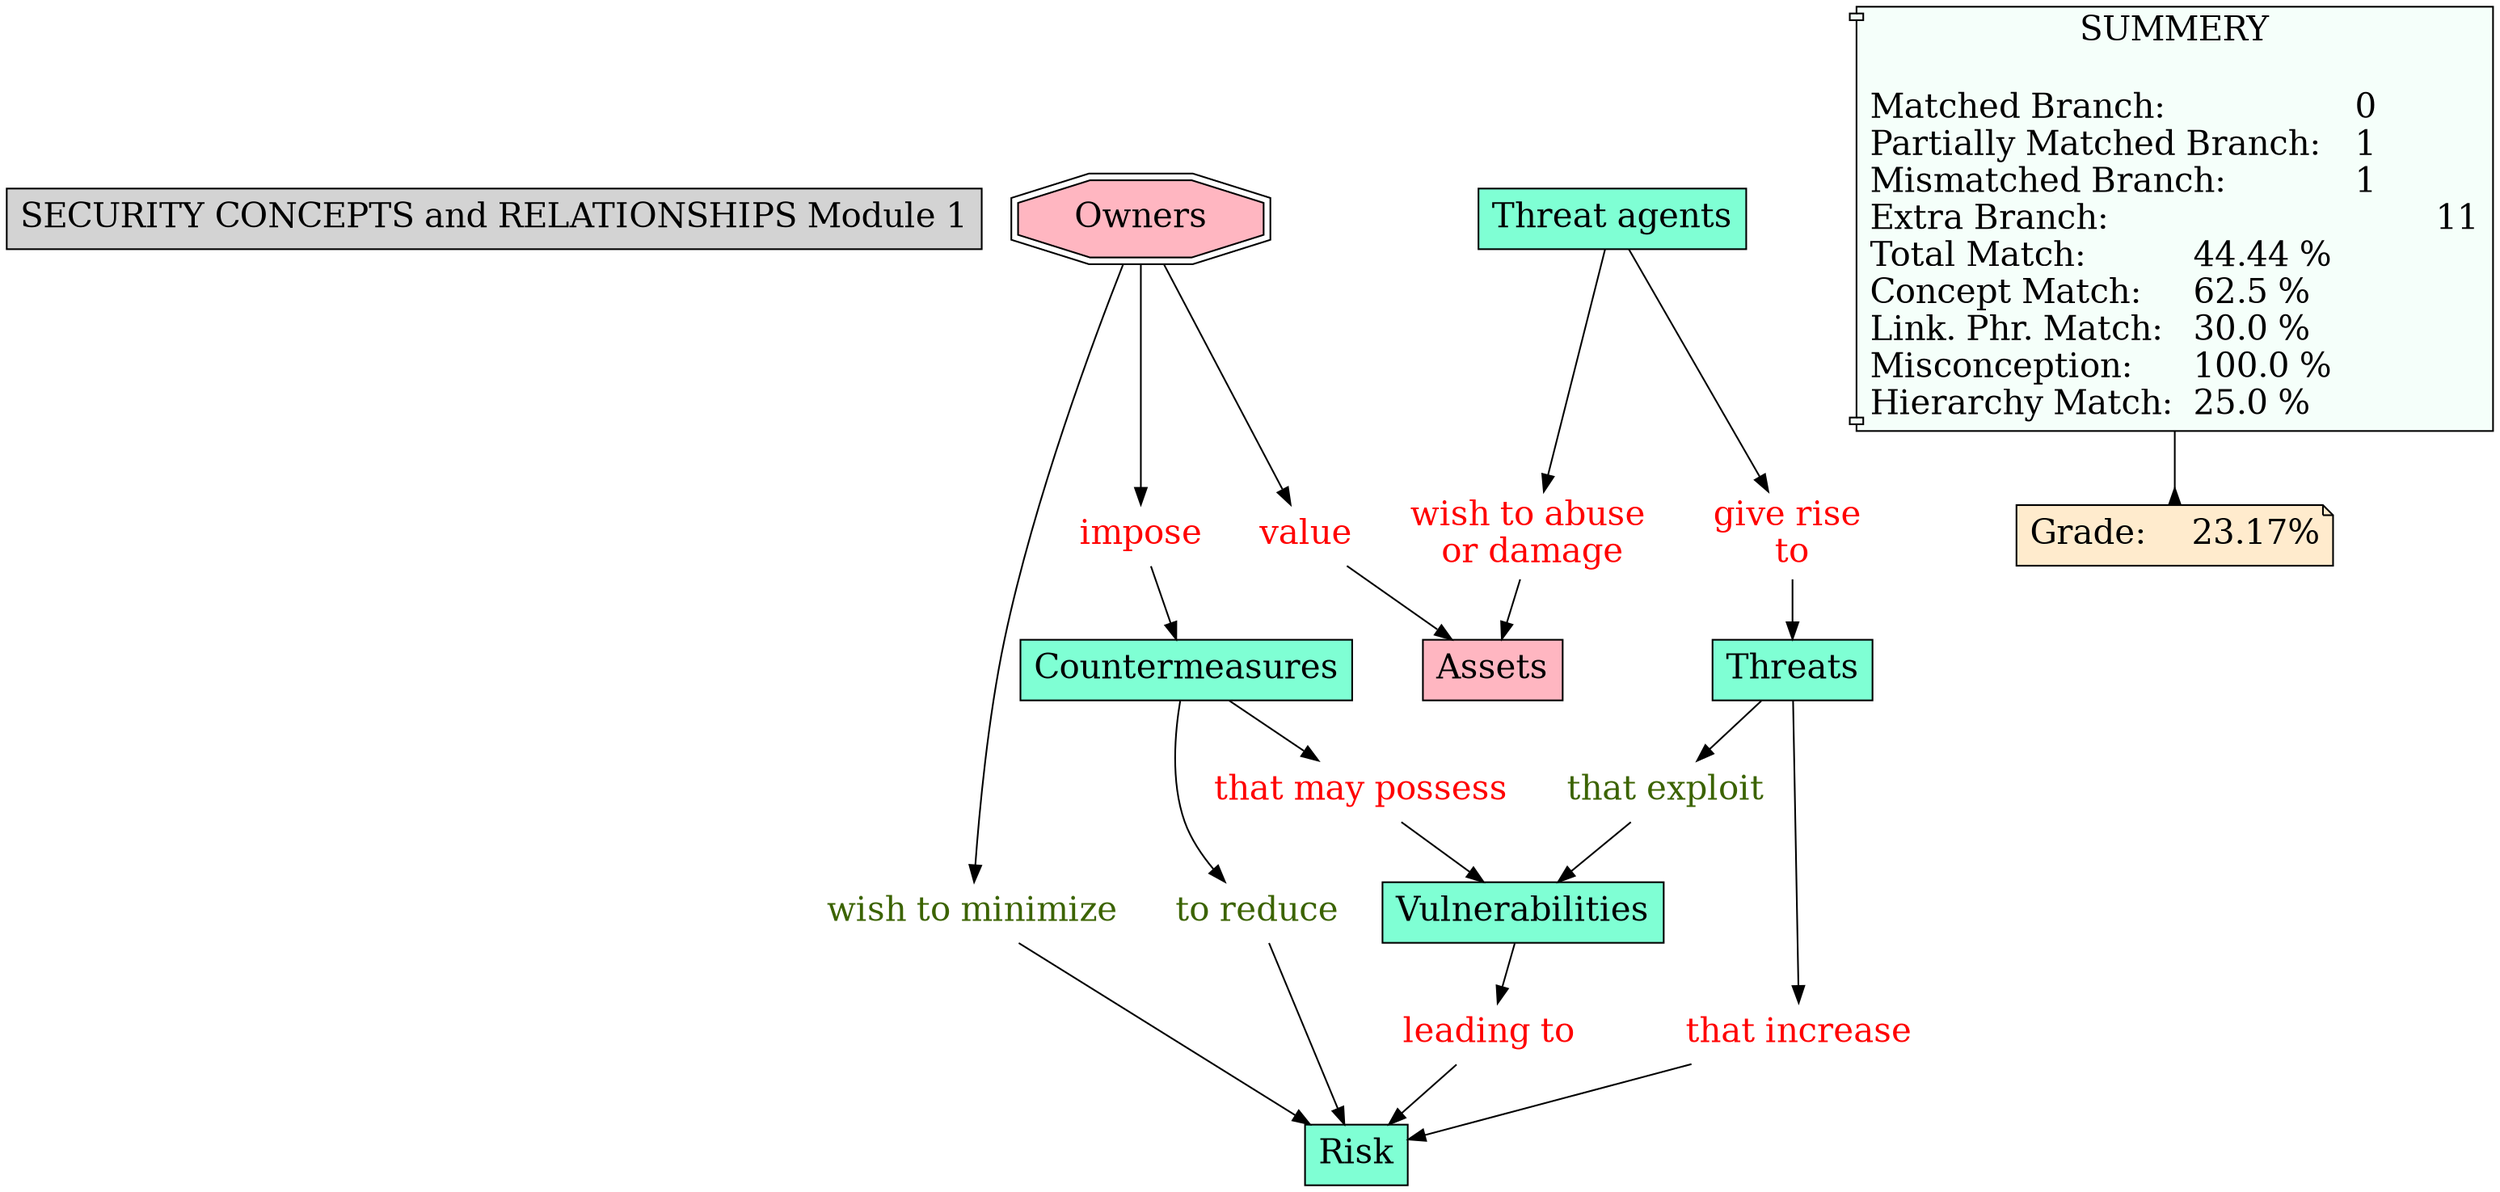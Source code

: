 // The Round Table
digraph {
	"1S2NC59LY-RJ88MP-929" [label="SECURITY CONCEPTS and RELATIONSHIPS Module 1" Gsplines=true fontsize=20 shape=rect style=filled]
	"1S2NC59LY-21WYX8Y-92Q" [label=Vulnerabilities Gsplines=true fontsize=20 shape=rect style=filled]
	"1S2NC59LY-1Q3F83J-92M" [label=Countermeasures Gsplines=true fontsize=20 shape=rect style=filled]
	"1S2NC59LY-6BFR1K-930" [label=Threats Gsplines=true fontsize=20 shape=rect style=filled]
	"1S2NC59LY-VXC8JG-92T" [label="Threat agents" Gsplines=true fontsize=20 shape=rect style=filled]
	"1S2NC59LY-VXC8JG-92T" [label="Threat agents
" Gsplines=true fillcolor=aquamarine fontsize=20 shape=rect style=filled]
	"1S2NFLK5Y-3CXD9K-F30" [label="wish to abuse 
or damage" Gsplines=true fontcolor=red fontsize=20 shape=none]
	"1S2NC59LY-VXC8JG-92T" -> "1S2NFLK5Y-3CXD9K-F30" [constraint=true]
	"1S2NC59LY-1Z13J0-92F" [label=Owners Gsplines=true fillcolor="#FFB6C1" fontsize=20 shape=doubleoctagon style=filled]
	"1S2NC59LZ-S1VN86-94B" [label="wish to minimize
" Gsplines=true fontcolor="#3B6300" fontsize=20 shape=none]
	"1S2NC59LY-1Z13J0-92F" -> "1S2NC59LZ-S1VN86-94B" [constraint=true]
	"1S2NC59LY-1Z13J0-92F" [label=Owners Gsplines=true fillcolor="#FFB6C1" fontsize=20 shape=doubleoctagon style=filled]
	"1S2NC59LZ-28XB5ZW-93W" [label=value Gsplines=true fontcolor=red fontsize=20 shape=none]
	"1S2NC59LY-1Z13J0-92F" -> "1S2NC59LZ-28XB5ZW-93W" [constraint=true]
	"1S2NC59LZ-1BMQRL6-95P" [label="leading to
" Gsplines=true fontcolor=red fontsize=20 shape=none]
	"1S2NC59LY-22X8GJF-92J" [label=Risk Gsplines=true fillcolor=aquamarine fontsize=20 shape=rect style=filled]
	"1S2NC59LZ-1BMQRL6-95P" -> "1S2NC59LY-22X8GJF-92J" [constraint=true]
	"1S2NC59LY-VXC8JG-92T" [label="Threat agents
" Gsplines=true fillcolor=aquamarine fontsize=20 shape=rect style=filled]
	"1S2NC59LZ-1F5YP7B-964" [label="give rise 
to" Gsplines=true fontcolor=red fontsize=20 shape=none]
	"1S2NC59LY-VXC8JG-92T" -> "1S2NC59LZ-1F5YP7B-964" [constraint=true]
	"1S2NC59LZ-Y21DBX-971" [label="that increase
" Gsplines=true fontcolor=red fontsize=20 shape=none]
	"1S2NC59LY-22X8GJF-92J" [label=Risk Gsplines=true fillcolor=aquamarine fontsize=20 shape=rect style=filled]
	"1S2NC59LZ-Y21DBX-971" -> "1S2NC59LY-22X8GJF-92J" [constraint=true]
	"1S2NC59LZ-1562LTZ-94S" [label="to reduce" Gsplines=true fontcolor="#3B6300" fontsize=20 shape=none]
	"1S2NC59LY-22X8GJF-92J" [label=Risk Gsplines=true fillcolor=aquamarine fontsize=20 shape=rect style=filled]
	"1S2NC59LZ-1562LTZ-94S" -> "1S2NC59LY-22X8GJF-92J" [constraint=true]
	"1S2NFLK5Y-3CXD9K-F30" [label="wish to abuse 
or damage" Gsplines=true fontcolor=red fontsize=20 shape=none]
	"1S2NC59LY-PQV4N5-92X" [label=Assets Gsplines=true fillcolor="#FFB6C1" fontsize=20 shape=rect style=filled]
	"1S2NFLK5Y-3CXD9K-F30" -> "1S2NC59LY-PQV4N5-92X" [constraint=true]
	"1S2NC59LZ-1F5YP7B-964" [label="give rise 
to" Gsplines=true fontcolor=red fontsize=20 shape=none]
	"1S2NC59LY-6BFR1K-930" [label=Threats Gsplines=true fillcolor=aquamarine fontsize=20 shape=rect style=filled]
	"1S2NC59LZ-1F5YP7B-964" -> "1S2NC59LY-6BFR1K-930" [constraint=true]
	"1S2NC59LY-6BFR1K-930" [label=Threats Gsplines=true fillcolor=aquamarine fontsize=20 shape=rect style=filled]
	"1S2NC59LZ-NDDN50-97H" [label="that exploit
" Gsplines=true fontcolor="#3B6300" fontsize=20 shape=none]
	"1S2NC59LY-6BFR1K-930" -> "1S2NC59LZ-NDDN50-97H" [constraint=true]
	"1S2NC59LY-1Q3F83J-92M" [label=Countermeasures Gsplines=true fillcolor=aquamarine fontsize=20 shape=rect style=filled]
	"1S2NC59LZ-1562LTZ-94S" [label="to reduce" Gsplines=true fontcolor="#3B6300" fontsize=20 shape=none]
	"1S2NC59LY-1Q3F83J-92M" -> "1S2NC59LZ-1562LTZ-94S" [constraint=true]
	"1S2NC59LZ-28XB5ZW-93W" [label=value Gsplines=true fontcolor=red fontsize=20 shape=none]
	"1S2NC59LY-PQV4N5-92X" [label=Assets Gsplines=true fillcolor="#FFB6C1" fontsize=20 shape=rect style=filled]
	"1S2NC59LZ-28XB5ZW-93W" -> "1S2NC59LY-PQV4N5-92X" [constraint=true]
	"1S2NC59LY-1Z13J0-92F" [label=Owners Gsplines=true fillcolor="#FFB6C1" fontsize=20 shape=doubleoctagon style=filled]
	"1S2NC59LY-J8Q3RN-93B" [label=impose Gsplines=true fontcolor=red fontsize=20 shape=none]
	"1S2NC59LY-1Z13J0-92F" -> "1S2NC59LY-J8Q3RN-93B" [constraint=true]
	"1S2NC59LZ-XL0H3M-957" [label="that may possess
" Gsplines=true fontcolor=red fontsize=20 shape=none]
	"1S2NC59LY-21WYX8Y-92Q" [label=Vulnerabilities Gsplines=true fillcolor=aquamarine fontsize=20 shape=rect style=filled]
	"1S2NC59LZ-XL0H3M-957" -> "1S2NC59LY-21WYX8Y-92Q" [constraint=true]
	"1S2NC59LY-1Q3F83J-92M" [label=Countermeasures Gsplines=true fillcolor=aquamarine fontsize=20 shape=rect style=filled]
	"1S2NC59LZ-XL0H3M-957" [label="that may possess
" Gsplines=true fontcolor=red fontsize=20 shape=none]
	"1S2NC59LY-1Q3F83J-92M" -> "1S2NC59LZ-XL0H3M-957" [constraint=true]
	"1S2NC59LZ-NDDN50-97H" [label="that exploit
" Gsplines=true fontcolor="#3B6300" fontsize=20 shape=none]
	"1S2NC59LY-21WYX8Y-92Q" [label=Vulnerabilities Gsplines=true fillcolor=aquamarine fontsize=20 shape=rect style=filled]
	"1S2NC59LZ-NDDN50-97H" -> "1S2NC59LY-21WYX8Y-92Q" [constraint=true]
	"1S2NC59LZ-S1VN86-94B" [label="wish to minimize
" Gsplines=true fontcolor="#3B6300" fontsize=20 shape=none]
	"1S2NC59LY-22X8GJF-92J" [label=Risk Gsplines=true fillcolor=aquamarine fontsize=20 shape=rect style=filled]
	"1S2NC59LZ-S1VN86-94B" -> "1S2NC59LY-22X8GJF-92J" [constraint=true]
	"1S2NC59LY-21WYX8Y-92Q" [label=Vulnerabilities Gsplines=true fillcolor=aquamarine fontsize=20 shape=rect style=filled]
	"1S2NC59LZ-1BMQRL6-95P" [label="leading to
" Gsplines=true fontcolor=red fontsize=20 shape=none]
	"1S2NC59LY-21WYX8Y-92Q" -> "1S2NC59LZ-1BMQRL6-95P" [constraint=true]
	"1S2NC59LY-6BFR1K-930" [label=Threats Gsplines=true fillcolor=aquamarine fontsize=20 shape=rect style=filled]
	"1S2NC59LZ-Y21DBX-971" [label="that increase
" Gsplines=true fontcolor=red fontsize=20 shape=none]
	"1S2NC59LY-6BFR1K-930" -> "1S2NC59LZ-Y21DBX-971" [constraint=true]
	"1S2NC59LY-J8Q3RN-93B" [label=impose Gsplines=true fontcolor=red fontsize=20 shape=none]
	"1S2NC59LY-1Q3F83J-92M" [label=Countermeasures Gsplines=true fillcolor=aquamarine fontsize=20 shape=rect style=filled]
	"1S2NC59LY-J8Q3RN-93B" -> "1S2NC59LY-1Q3F83J-92M" [constraint=true]
	Stat [label="SUMMERY

Matched Branch:			0\lPartially Matched Branch:	1\lMismatched Branch:		1\lExtra Branch:				11\lTotal Match:		44.44 %\lConcept Match:	62.5 %\lLink. Phr. Match:	30.0 %\lMisconception:	100.0 %\lHierarchy Match:	25.0 %\l" Gsplines=true fillcolor="#F5FFFA" fontsize=20 shape=component style=filled]
	Grade [label="Grade:	23.17%" Gsplines=true fillcolor="#FFEBCD" fontsize=20 shape=note style=filled]
	Stat -> Grade [arrowhead=inv color=black constraint=true]
}
